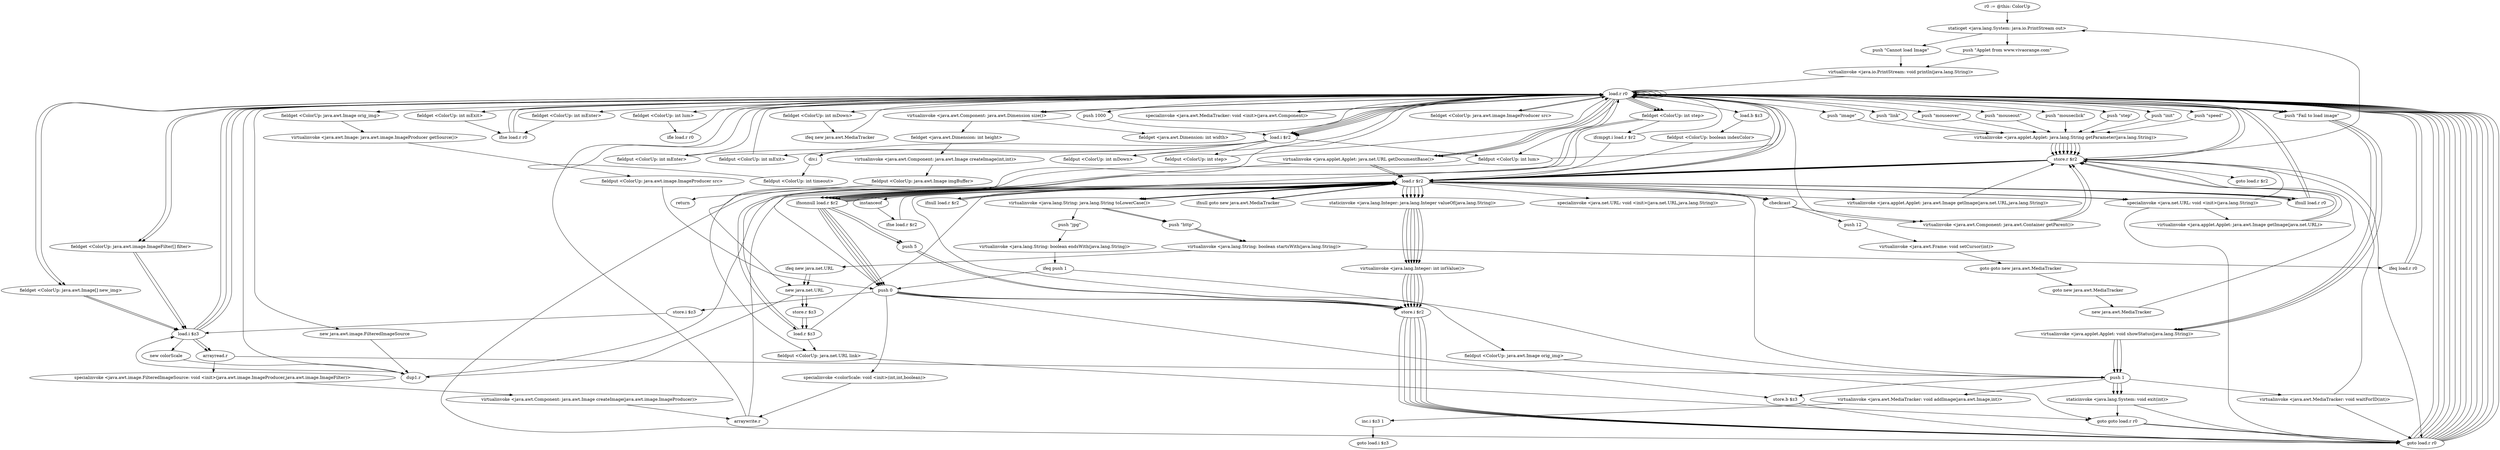 digraph "" {
    "r0 := @this: ColorUp"
    "staticget <java.lang.System: java.io.PrintStream out>"
    "r0 := @this: ColorUp"->"staticget <java.lang.System: java.io.PrintStream out>";
    "push \"Applet from www.vivaorange.com\""
    "staticget <java.lang.System: java.io.PrintStream out>"->"push \"Applet from www.vivaorange.com\"";
    "virtualinvoke <java.io.PrintStream: void println(java.lang.String)>"
    "push \"Applet from www.vivaorange.com\""->"virtualinvoke <java.io.PrintStream: void println(java.lang.String)>";
    "load.r r0"
    "virtualinvoke <java.io.PrintStream: void println(java.lang.String)>"->"load.r r0";
    "push \"image\""
    "load.r r0"->"push \"image\"";
    "virtualinvoke <java.applet.Applet: java.lang.String getParameter(java.lang.String)>"
    "push \"image\""->"virtualinvoke <java.applet.Applet: java.lang.String getParameter(java.lang.String)>";
    "store.r $r2"
    "virtualinvoke <java.applet.Applet: java.lang.String getParameter(java.lang.String)>"->"store.r $r2";
    "load.r $r2"
    "store.r $r2"->"load.r $r2";
    "ifnull load.r r0"
    "load.r $r2"->"ifnull load.r r0";
    "ifnull load.r r0"->"load.r $r2";
    "virtualinvoke <java.lang.String: java.lang.String toLowerCase()>"
    "load.r $r2"->"virtualinvoke <java.lang.String: java.lang.String toLowerCase()>";
    "push \"jpg\""
    "virtualinvoke <java.lang.String: java.lang.String toLowerCase()>"->"push \"jpg\"";
    "virtualinvoke <java.lang.String: boolean endsWith(java.lang.String)>"
    "push \"jpg\""->"virtualinvoke <java.lang.String: boolean endsWith(java.lang.String)>";
    "ifeq push 1"
    "virtualinvoke <java.lang.String: boolean endsWith(java.lang.String)>"->"ifeq push 1";
    "push 0"
    "ifeq push 1"->"push 0";
    "store.b $z3"
    "push 0"->"store.b $z3";
    "goto load.r r0"
    "store.b $z3"->"goto load.r r0";
    "goto load.r r0"->"load.r r0";
    "load.b $z3"
    "load.r r0"->"load.b $z3";
    "fieldput <ColorUp: boolean indexColor>"
    "load.b $z3"->"fieldput <ColorUp: boolean indexColor>";
    "fieldput <ColorUp: boolean indexColor>"->"load.r $r2";
    "load.r $r2"->"virtualinvoke <java.lang.String: java.lang.String toLowerCase()>";
    "push \"http\""
    "virtualinvoke <java.lang.String: java.lang.String toLowerCase()>"->"push \"http\"";
    "virtualinvoke <java.lang.String: boolean startsWith(java.lang.String)>"
    "push \"http\""->"virtualinvoke <java.lang.String: boolean startsWith(java.lang.String)>";
    "ifeq load.r r0"
    "virtualinvoke <java.lang.String: boolean startsWith(java.lang.String)>"->"ifeq load.r r0";
    "ifeq load.r r0"->"load.r r0";
    "new java.net.URL"
    "load.r r0"->"new java.net.URL";
    "dup1.r"
    "new java.net.URL"->"dup1.r";
    "dup1.r"->"load.r $r2";
    "specialinvoke <java.net.URL: void <init>(java.lang.String)>"
    "load.r $r2"->"specialinvoke <java.net.URL: void <init>(java.lang.String)>";
    "virtualinvoke <java.applet.Applet: java.awt.Image getImage(java.net.URL)>"
    "specialinvoke <java.net.URL: void <init>(java.lang.String)>"->"virtualinvoke <java.applet.Applet: java.awt.Image getImage(java.net.URL)>";
    "virtualinvoke <java.applet.Applet: java.awt.Image getImage(java.net.URL)>"->"store.r $r2";
    "store.r $r2"->"goto load.r r0";
    "goto load.r r0"->"load.r r0";
    "load.r r0"->"load.r $r2";
    "fieldput <ColorUp: java.awt.Image orig_img>"
    "load.r $r2"->"fieldput <ColorUp: java.awt.Image orig_img>";
    "goto goto load.r r0"
    "fieldput <ColorUp: java.awt.Image orig_img>"->"goto goto load.r r0";
    "goto goto load.r r0"->"goto load.r r0";
    "goto load.r r0"->"load.r r0";
    "push \"link\""
    "load.r r0"->"push \"link\"";
    "push \"link\""->"virtualinvoke <java.applet.Applet: java.lang.String getParameter(java.lang.String)>";
    "virtualinvoke <java.applet.Applet: java.lang.String getParameter(java.lang.String)>"->"store.r $r2";
    "store.r $r2"->"load.r $r2";
    "load.r $r2"->"ifnull load.r r0";
    "ifnull load.r r0"->"load.r $r2";
    "load.r $r2"->"virtualinvoke <java.lang.String: java.lang.String toLowerCase()>";
    "virtualinvoke <java.lang.String: java.lang.String toLowerCase()>"->"push \"http\"";
    "push \"http\""->"virtualinvoke <java.lang.String: boolean startsWith(java.lang.String)>";
    "ifeq new java.net.URL"
    "virtualinvoke <java.lang.String: boolean startsWith(java.lang.String)>"->"ifeq new java.net.URL";
    "ifeq new java.net.URL"->"new java.net.URL";
    "store.r $z3"
    "new java.net.URL"->"store.r $z3";
    "load.r $z3"
    "store.r $z3"->"load.r $z3";
    "load.r $z3"->"load.r $r2";
    "load.r $r2"->"specialinvoke <java.net.URL: void <init>(java.lang.String)>";
    "specialinvoke <java.net.URL: void <init>(java.lang.String)>"->"goto load.r r0";
    "goto load.r r0"->"load.r r0";
    "load.r r0"->"load.r $z3";
    "fieldput <ColorUp: java.net.URL link>"
    "load.r $z3"->"fieldput <ColorUp: java.net.URL link>";
    "fieldput <ColorUp: java.net.URL link>"->"goto goto load.r r0";
    "goto goto load.r r0"->"goto load.r r0";
    "goto load.r r0"->"load.r r0";
    "push \"mouseover\""
    "load.r r0"->"push \"mouseover\"";
    "push \"mouseover\""->"virtualinvoke <java.applet.Applet: java.lang.String getParameter(java.lang.String)>";
    "virtualinvoke <java.applet.Applet: java.lang.String getParameter(java.lang.String)>"->"store.r $r2";
    "store.r $r2"->"load.r $r2";
    "ifnonnull load.r $r2"
    "load.r $r2"->"ifnonnull load.r $r2";
    "ifnonnull load.r $r2"->"push 0";
    "store.i $r2"
    "push 0"->"store.i $r2";
    "store.i $r2"->"goto load.r r0";
    "goto load.r r0"->"load.r r0";
    "load.i $r2"
    "load.r r0"->"load.i $r2";
    "fieldput <ColorUp: int mEnter>"
    "load.i $r2"->"fieldput <ColorUp: int mEnter>";
    "fieldput <ColorUp: int mEnter>"->"load.r r0";
    "push \"mouseout\""
    "load.r r0"->"push \"mouseout\"";
    "push \"mouseout\""->"virtualinvoke <java.applet.Applet: java.lang.String getParameter(java.lang.String)>";
    "virtualinvoke <java.applet.Applet: java.lang.String getParameter(java.lang.String)>"->"store.r $r2";
    "store.r $r2"->"load.r $r2";
    "load.r $r2"->"ifnonnull load.r $r2";
    "ifnonnull load.r $r2"->"push 0";
    "push 0"->"store.i $r2";
    "store.i $r2"->"goto load.r r0";
    "goto load.r r0"->"load.r r0";
    "load.r r0"->"load.i $r2";
    "fieldput <ColorUp: int mExit>"
    "load.i $r2"->"fieldput <ColorUp: int mExit>";
    "fieldput <ColorUp: int mExit>"->"load.r r0";
    "push \"mouseclick\""
    "load.r r0"->"push \"mouseclick\"";
    "push \"mouseclick\""->"virtualinvoke <java.applet.Applet: java.lang.String getParameter(java.lang.String)>";
    "virtualinvoke <java.applet.Applet: java.lang.String getParameter(java.lang.String)>"->"store.r $r2";
    "store.r $r2"->"load.r $r2";
    "load.r $r2"->"ifnonnull load.r $r2";
    "ifnonnull load.r $r2"->"push 0";
    "push 0"->"store.i $r2";
    "store.i $r2"->"goto load.r r0";
    "goto load.r r0"->"load.r r0";
    "load.r r0"->"load.i $r2";
    "fieldput <ColorUp: int mDown>"
    "load.i $r2"->"fieldput <ColorUp: int mDown>";
    "fieldput <ColorUp: int mDown>"->"load.r r0";
    "push \"step\""
    "load.r r0"->"push \"step\"";
    "push \"step\""->"virtualinvoke <java.applet.Applet: java.lang.String getParameter(java.lang.String)>";
    "virtualinvoke <java.applet.Applet: java.lang.String getParameter(java.lang.String)>"->"store.r $r2";
    "store.r $r2"->"load.r $r2";
    "load.r $r2"->"ifnonnull load.r $r2";
    "push 5"
    "ifnonnull load.r $r2"->"push 5";
    "push 5"->"store.i $r2";
    "store.i $r2"->"goto load.r r0";
    "goto load.r r0"->"load.r r0";
    "load.r r0"->"load.i $r2";
    "fieldput <ColorUp: int step>"
    "load.i $r2"->"fieldput <ColorUp: int step>";
    "fieldput <ColorUp: int step>"->"load.r r0";
    "push \"init\""
    "load.r r0"->"push \"init\"";
    "push \"init\""->"virtualinvoke <java.applet.Applet: java.lang.String getParameter(java.lang.String)>";
    "virtualinvoke <java.applet.Applet: java.lang.String getParameter(java.lang.String)>"->"store.r $r2";
    "store.r $r2"->"load.r $r2";
    "load.r $r2"->"ifnonnull load.r $r2";
    "ifnonnull load.r $r2"->"push 0";
    "push 0"->"store.i $r2";
    "store.i $r2"->"goto load.r r0";
    "goto load.r r0"->"load.r r0";
    "load.r r0"->"load.i $r2";
    "fieldput <ColorUp: int lum>"
    "load.i $r2"->"fieldput <ColorUp: int lum>";
    "fieldput <ColorUp: int lum>"->"load.r r0";
    "fieldget <ColorUp: int lum>"
    "load.r r0"->"fieldget <ColorUp: int lum>";
    "ifle load.r r0"
    "fieldget <ColorUp: int lum>"->"ifle load.r r0";
    "ifle load.r r0"->"load.r r0";
    "load.r r0"->"load.r r0";
    "fieldget <ColorUp: int step>"
    "load.r r0"->"fieldget <ColorUp: int step>";
    "fieldget <ColorUp: int step>"->"fieldput <ColorUp: int lum>";
    "fieldput <ColorUp: int lum>"->"goto load.r r0";
    "goto load.r r0"->"load.r r0";
    "push \"speed\""
    "load.r r0"->"push \"speed\"";
    "push \"speed\""->"virtualinvoke <java.applet.Applet: java.lang.String getParameter(java.lang.String)>";
    "virtualinvoke <java.applet.Applet: java.lang.String getParameter(java.lang.String)>"->"store.r $r2";
    "store.r $r2"->"load.r $r2";
    "load.r $r2"->"ifnonnull load.r $r2";
    "ifnonnull load.r $r2"->"push 5";
    "push 5"->"store.i $r2";
    "store.i $r2"->"goto load.r r0";
    "goto load.r r0"->"load.r r0";
    "push 1000"
    "load.r r0"->"push 1000";
    "push 1000"->"load.i $r2";
    "div.i"
    "load.i $r2"->"div.i";
    "fieldput <ColorUp: int timeout>"
    "div.i"->"fieldput <ColorUp: int timeout>";
    "fieldput <ColorUp: int timeout>"->"load.r r0";
    "fieldget <ColorUp: int mExit>"
    "load.r r0"->"fieldget <ColorUp: int mExit>";
    "ifne load.r r0"
    "fieldget <ColorUp: int mExit>"->"ifne load.r r0";
    "ifne load.r r0"->"load.r r0";
    "fieldget <ColorUp: int mEnter>"
    "load.r r0"->"fieldget <ColorUp: int mEnter>";
    "fieldget <ColorUp: int mEnter>"->"ifne load.r r0";
    "ifne load.r r0"->"load.r r0";
    "fieldget <ColorUp: int mDown>"
    "load.r r0"->"fieldget <ColorUp: int mDown>";
    "ifeq new java.awt.MediaTracker"
    "fieldget <ColorUp: int mDown>"->"ifeq new java.awt.MediaTracker";
    "ifeq new java.awt.MediaTracker"->"load.r r0";
    "virtualinvoke <java.awt.Component: java.awt.Container getParent()>"
    "load.r r0"->"virtualinvoke <java.awt.Component: java.awt.Container getParent()>";
    "virtualinvoke <java.awt.Component: java.awt.Container getParent()>"->"store.r $r2";
    "store.r $r2"->"load.r $r2";
    "instanceof"
    "load.r $r2"->"instanceof";
    "ifne load.r $r2"
    "instanceof"->"ifne load.r $r2";
    "ifne load.r $r2"->"load.r $r2";
    "ifnull load.r $r2"
    "load.r $r2"->"ifnull load.r $r2";
    "ifnull load.r $r2"->"load.r $r2";
    "checkcast"
    "load.r $r2"->"checkcast";
    "checkcast"->"virtualinvoke <java.awt.Component: java.awt.Container getParent()>";
    "virtualinvoke <java.awt.Component: java.awt.Container getParent()>"->"store.r $r2";
    "goto load.r $r2"
    "store.r $r2"->"goto load.r $r2";
    "ifnull load.r $r2"->"load.r $r2";
    "ifnull goto new java.awt.MediaTracker"
    "load.r $r2"->"ifnull goto new java.awt.MediaTracker";
    "ifnull goto new java.awt.MediaTracker"->"load.r $r2";
    "load.r $r2"->"checkcast";
    "push 12"
    "checkcast"->"push 12";
    "virtualinvoke <java.awt.Frame: void setCursor(int)>"
    "push 12"->"virtualinvoke <java.awt.Frame: void setCursor(int)>";
    "goto goto new java.awt.MediaTracker"
    "virtualinvoke <java.awt.Frame: void setCursor(int)>"->"goto goto new java.awt.MediaTracker";
    "goto new java.awt.MediaTracker"
    "goto goto new java.awt.MediaTracker"->"goto new java.awt.MediaTracker";
    "new java.awt.MediaTracker"
    "goto new java.awt.MediaTracker"->"new java.awt.MediaTracker";
    "new java.awt.MediaTracker"->"store.r $r2";
    "store.r $r2"->"load.r $r2";
    "load.r $r2"->"load.r r0";
    "specialinvoke <java.awt.MediaTracker: void <init>(java.awt.Component)>"
    "load.r r0"->"specialinvoke <java.awt.MediaTracker: void <init>(java.awt.Component)>";
    "specialinvoke <java.awt.MediaTracker: void <init>(java.awt.Component)>"->"load.r r0";
    "load.r r0"->"load.r r0";
    "fieldget <ColorUp: java.awt.Image orig_img>"
    "load.r r0"->"fieldget <ColorUp: java.awt.Image orig_img>";
    "virtualinvoke <java.awt.Image: java.awt.image.ImageProducer getSource()>"
    "fieldget <ColorUp: java.awt.Image orig_img>"->"virtualinvoke <java.awt.Image: java.awt.image.ImageProducer getSource()>";
    "fieldput <ColorUp: java.awt.image.ImageProducer src>"
    "virtualinvoke <java.awt.Image: java.awt.image.ImageProducer getSource()>"->"fieldput <ColorUp: java.awt.image.ImageProducer src>";
    "fieldput <ColorUp: java.awt.image.ImageProducer src>"->"push 0";
    "store.i $z3"
    "push 0"->"store.i $z3";
    "load.i $z3"
    "store.i $z3"->"load.i $z3";
    "load.i $z3"->"load.r r0";
    "load.r r0"->"fieldget <ColorUp: int step>";
    "ifcmpgt.i load.r $r2"
    "fieldget <ColorUp: int step>"->"ifcmpgt.i load.r $r2";
    "ifcmpgt.i load.r $r2"->"load.r r0";
    "fieldget <ColorUp: java.awt.image.ImageFilter[] filter>"
    "load.r r0"->"fieldget <ColorUp: java.awt.image.ImageFilter[] filter>";
    "fieldget <ColorUp: java.awt.image.ImageFilter[] filter>"->"load.i $z3";
    "new colorScale"
    "load.i $z3"->"new colorScale";
    "new colorScale"->"dup1.r";
    "dup1.r"->"load.i $z3";
    "load.i $z3"->"load.r r0";
    "load.r r0"->"fieldget <ColorUp: int step>";
    "fieldget <ColorUp: int step>"->"push 0";
    "specialinvoke <colorScale: void <init>(int,int,boolean)>"
    "push 0"->"specialinvoke <colorScale: void <init>(int,int,boolean)>";
    "arraywrite.r"
    "specialinvoke <colorScale: void <init>(int,int,boolean)>"->"arraywrite.r";
    "arraywrite.r"->"load.r r0";
    "fieldget <ColorUp: java.awt.Image[] new_img>"
    "load.r r0"->"fieldget <ColorUp: java.awt.Image[] new_img>";
    "fieldget <ColorUp: java.awt.Image[] new_img>"->"load.i $z3";
    "load.i $z3"->"load.r r0";
    "new java.awt.image.FilteredImageSource"
    "load.r r0"->"new java.awt.image.FilteredImageSource";
    "new java.awt.image.FilteredImageSource"->"dup1.r";
    "dup1.r"->"load.r r0";
    "fieldget <ColorUp: java.awt.image.ImageProducer src>"
    "load.r r0"->"fieldget <ColorUp: java.awt.image.ImageProducer src>";
    "fieldget <ColorUp: java.awt.image.ImageProducer src>"->"load.r r0";
    "load.r r0"->"fieldget <ColorUp: java.awt.image.ImageFilter[] filter>";
    "fieldget <ColorUp: java.awt.image.ImageFilter[] filter>"->"load.i $z3";
    "arrayread.r"
    "load.i $z3"->"arrayread.r";
    "specialinvoke <java.awt.image.FilteredImageSource: void <init>(java.awt.image.ImageProducer,java.awt.image.ImageFilter)>"
    "arrayread.r"->"specialinvoke <java.awt.image.FilteredImageSource: void <init>(java.awt.image.ImageProducer,java.awt.image.ImageFilter)>";
    "virtualinvoke <java.awt.Component: java.awt.Image createImage(java.awt.image.ImageProducer)>"
    "specialinvoke <java.awt.image.FilteredImageSource: void <init>(java.awt.image.ImageProducer,java.awt.image.ImageFilter)>"->"virtualinvoke <java.awt.Component: java.awt.Image createImage(java.awt.image.ImageProducer)>";
    "virtualinvoke <java.awt.Component: java.awt.Image createImage(java.awt.image.ImageProducer)>"->"arraywrite.r";
    "arraywrite.r"->"load.r $r2";
    "load.r $r2"->"load.r r0";
    "load.r r0"->"fieldget <ColorUp: java.awt.Image[] new_img>";
    "fieldget <ColorUp: java.awt.Image[] new_img>"->"load.i $z3";
    "load.i $z3"->"arrayread.r";
    "push 1"
    "arrayread.r"->"push 1";
    "virtualinvoke <java.awt.MediaTracker: void addImage(java.awt.Image,int)>"
    "push 1"->"virtualinvoke <java.awt.MediaTracker: void addImage(java.awt.Image,int)>";
    "inc.i $z3 1"
    "virtualinvoke <java.awt.MediaTracker: void addImage(java.awt.Image,int)>"->"inc.i $z3 1";
    "goto load.i $z3"
    "inc.i $z3 1"->"goto load.i $z3";
    "ifcmpgt.i load.r $r2"->"load.r $r2";
    "load.r $r2"->"push 1";
    "virtualinvoke <java.awt.MediaTracker: void waitForID(int)>"
    "push 1"->"virtualinvoke <java.awt.MediaTracker: void waitForID(int)>";
    "virtualinvoke <java.awt.MediaTracker: void waitForID(int)>"->"goto load.r r0";
    "goto load.r r0"->"load.r r0";
    "load.r r0"->"load.r r0";
    "load.r r0"->"load.r r0";
    "virtualinvoke <java.awt.Component: java.awt.Dimension size()>"
    "load.r r0"->"virtualinvoke <java.awt.Component: java.awt.Dimension size()>";
    "fieldget <java.awt.Dimension: int width>"
    "virtualinvoke <java.awt.Component: java.awt.Dimension size()>"->"fieldget <java.awt.Dimension: int width>";
    "fieldget <java.awt.Dimension: int width>"->"load.r r0";
    "load.r r0"->"virtualinvoke <java.awt.Component: java.awt.Dimension size()>";
    "fieldget <java.awt.Dimension: int height>"
    "virtualinvoke <java.awt.Component: java.awt.Dimension size()>"->"fieldget <java.awt.Dimension: int height>";
    "virtualinvoke <java.awt.Component: java.awt.Image createImage(int,int)>"
    "fieldget <java.awt.Dimension: int height>"->"virtualinvoke <java.awt.Component: java.awt.Image createImage(int,int)>";
    "fieldput <ColorUp: java.awt.Image imgBuffer>"
    "virtualinvoke <java.awt.Component: java.awt.Image createImage(int,int)>"->"fieldput <ColorUp: java.awt.Image imgBuffer>";
    "return"
    "fieldput <ColorUp: java.awt.Image imgBuffer>"->"return";
    "virtualinvoke <java.awt.MediaTracker: void waitForID(int)>"->"store.r $r2";
    "store.r $r2"->"staticget <java.lang.System: java.io.PrintStream out>";
    "push \"Cannot load Image\""
    "staticget <java.lang.System: java.io.PrintStream out>"->"push \"Cannot load Image\"";
    "push \"Cannot load Image\""->"virtualinvoke <java.io.PrintStream: void println(java.lang.String)>";
    "ifnonnull load.r $r2"->"load.r $r2";
    "staticinvoke <java.lang.Integer: java.lang.Integer valueOf(java.lang.String)>"
    "load.r $r2"->"staticinvoke <java.lang.Integer: java.lang.Integer valueOf(java.lang.String)>";
    "virtualinvoke <java.lang.Integer: int intValue()>"
    "staticinvoke <java.lang.Integer: java.lang.Integer valueOf(java.lang.String)>"->"virtualinvoke <java.lang.Integer: int intValue()>";
    "virtualinvoke <java.lang.Integer: int intValue()>"->"store.i $r2";
    "ifnonnull load.r $r2"->"load.r $r2";
    "load.r $r2"->"staticinvoke <java.lang.Integer: java.lang.Integer valueOf(java.lang.String)>";
    "staticinvoke <java.lang.Integer: java.lang.Integer valueOf(java.lang.String)>"->"virtualinvoke <java.lang.Integer: int intValue()>";
    "virtualinvoke <java.lang.Integer: int intValue()>"->"store.i $r2";
    "ifnonnull load.r $r2"->"load.r $r2";
    "load.r $r2"->"staticinvoke <java.lang.Integer: java.lang.Integer valueOf(java.lang.String)>";
    "staticinvoke <java.lang.Integer: java.lang.Integer valueOf(java.lang.String)>"->"virtualinvoke <java.lang.Integer: int intValue()>";
    "virtualinvoke <java.lang.Integer: int intValue()>"->"store.i $r2";
    "ifnonnull load.r $r2"->"load.r $r2";
    "load.r $r2"->"staticinvoke <java.lang.Integer: java.lang.Integer valueOf(java.lang.String)>";
    "staticinvoke <java.lang.Integer: java.lang.Integer valueOf(java.lang.String)>"->"virtualinvoke <java.lang.Integer: int intValue()>";
    "virtualinvoke <java.lang.Integer: int intValue()>"->"store.i $r2";
    "ifnonnull load.r $r2"->"load.r $r2";
    "load.r $r2"->"staticinvoke <java.lang.Integer: java.lang.Integer valueOf(java.lang.String)>";
    "staticinvoke <java.lang.Integer: java.lang.Integer valueOf(java.lang.String)>"->"virtualinvoke <java.lang.Integer: int intValue()>";
    "virtualinvoke <java.lang.Integer: int intValue()>"->"store.i $r2";
    "ifnonnull load.r $r2"->"load.r $r2";
    "load.r $r2"->"staticinvoke <java.lang.Integer: java.lang.Integer valueOf(java.lang.String)>";
    "staticinvoke <java.lang.Integer: java.lang.Integer valueOf(java.lang.String)>"->"virtualinvoke <java.lang.Integer: int intValue()>";
    "virtualinvoke <java.lang.Integer: int intValue()>"->"store.i $r2";
    "specialinvoke <java.net.URL: void <init>(java.lang.String)>"->"store.r $r2";
    "store.r $r2"->"load.r r0";
    "push \"Fail to load image\""
    "load.r r0"->"push \"Fail to load image\"";
    "virtualinvoke <java.applet.Applet: void showStatus(java.lang.String)>"
    "push \"Fail to load image\""->"virtualinvoke <java.applet.Applet: void showStatus(java.lang.String)>";
    "virtualinvoke <java.applet.Applet: void showStatus(java.lang.String)>"->"push 1";
    "staticinvoke <java.lang.System: void exit(int)>"
    "push 1"->"staticinvoke <java.lang.System: void exit(int)>";
    "staticinvoke <java.lang.System: void exit(int)>"->"goto load.r r0";
    "ifeq new java.net.URL"->"new java.net.URL";
    "new java.net.URL"->"store.r $z3";
    "store.r $z3"->"load.r $z3";
    "load.r $z3"->"load.r r0";
    "virtualinvoke <java.applet.Applet: java.net.URL getDocumentBase()>"
    "load.r r0"->"virtualinvoke <java.applet.Applet: java.net.URL getDocumentBase()>";
    "virtualinvoke <java.applet.Applet: java.net.URL getDocumentBase()>"->"load.r $r2";
    "specialinvoke <java.net.URL: void <init>(java.net.URL,java.lang.String)>"
    "load.r $r2"->"specialinvoke <java.net.URL: void <init>(java.net.URL,java.lang.String)>";
    "ifnull load.r r0"->"load.r r0";
    "load.r r0"->"load.r r0";
    "load.r r0"->"virtualinvoke <java.applet.Applet: java.net.URL getDocumentBase()>";
    "virtualinvoke <java.applet.Applet: java.net.URL getDocumentBase()>"->"fieldput <ColorUp: java.net.URL link>";
    "virtualinvoke <java.applet.Applet: java.awt.Image getImage(java.net.URL)>"->"store.r $r2";
    "store.r $r2"->"load.r r0";
    "load.r r0"->"push \"Fail to load image\"";
    "push \"Fail to load image\""->"virtualinvoke <java.applet.Applet: void showStatus(java.lang.String)>";
    "virtualinvoke <java.applet.Applet: void showStatus(java.lang.String)>"->"push 1";
    "push 1"->"staticinvoke <java.lang.System: void exit(int)>";
    "staticinvoke <java.lang.System: void exit(int)>"->"goto goto load.r r0";
    "ifeq load.r r0"->"load.r r0";
    "load.r r0"->"load.r r0";
    "load.r r0"->"virtualinvoke <java.applet.Applet: java.net.URL getDocumentBase()>";
    "virtualinvoke <java.applet.Applet: java.net.URL getDocumentBase()>"->"load.r $r2";
    "virtualinvoke <java.applet.Applet: java.awt.Image getImage(java.net.URL,java.lang.String)>"
    "load.r $r2"->"virtualinvoke <java.applet.Applet: java.awt.Image getImage(java.net.URL,java.lang.String)>";
    "virtualinvoke <java.applet.Applet: java.awt.Image getImage(java.net.URL,java.lang.String)>"->"store.r $r2";
    "ifeq push 1"->"push 1";
    "push 1"->"store.b $z3";
    "ifnull load.r r0"->"load.r r0";
    "load.r r0"->"push \"Fail to load image\"";
    "push \"Fail to load image\""->"virtualinvoke <java.applet.Applet: void showStatus(java.lang.String)>";
    "virtualinvoke <java.applet.Applet: void showStatus(java.lang.String)>"->"push 1";
    "push 1"->"staticinvoke <java.lang.System: void exit(int)>";
}
